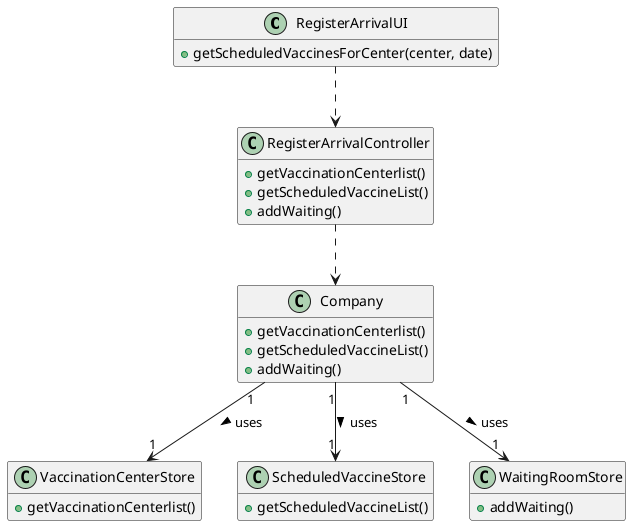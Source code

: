 @startuml

hide empty members

class RegisterArrivalUI{
+getScheduledVaccinesForCenter(center, date)
}

class RegisterArrivalController{
+getVaccinationCenterlist()
+getScheduledVaccineList()
+addWaiting()
}

class Company{
+getVaccinationCenterlist()
+getScheduledVaccineList()
+addWaiting()
}

class VaccinationCenterStore{
+getVaccinationCenterlist()
}

class ScheduledVaccineStore{
+getScheduledVaccineList()
}

class WaitingRoomStore{
+addWaiting()
}

RegisterArrivalUI ..> RegisterArrivalController
RegisterArrivalController ..> Company
Company "1" --> "1" VaccinationCenterStore: uses >
Company "1" --> "1" ScheduledVaccineStore: uses >
Company "1" --> "1" WaitingRoomStore: uses >

@enduml